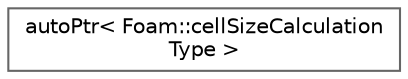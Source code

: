 digraph "Graphical Class Hierarchy"
{
 // LATEX_PDF_SIZE
  bgcolor="transparent";
  edge [fontname=Helvetica,fontsize=10,labelfontname=Helvetica,labelfontsize=10];
  node [fontname=Helvetica,fontsize=10,shape=box,height=0.2,width=0.4];
  rankdir="LR";
  Node0 [id="Node000000",label="autoPtr\< Foam::cellSizeCalculation\lType \>",height=0.2,width=0.4,color="grey40", fillcolor="white", style="filled",URL="$classFoam_1_1autoPtr.html",tooltip=" "];
}
